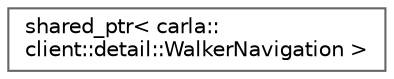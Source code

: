 digraph "类继承关系图"
{
 // INTERACTIVE_SVG=YES
 // LATEX_PDF_SIZE
  bgcolor="transparent";
  edge [fontname=Helvetica,fontsize=10,labelfontname=Helvetica,labelfontsize=10];
  node [fontname=Helvetica,fontsize=10,shape=box,height=0.2,width=0.4];
  rankdir="LR";
  Node0 [id="Node000000",label="shared_ptr\< carla::\lclient::detail::WalkerNavigation \>",height=0.2,width=0.4,color="grey40", fillcolor="white", style="filled",URL="$d6/dcd/classstd_1_1shared__ptr_3_01carla_1_1client_1_1detail_1_1WalkerNavigation_01_4.html",tooltip=" "];
}

